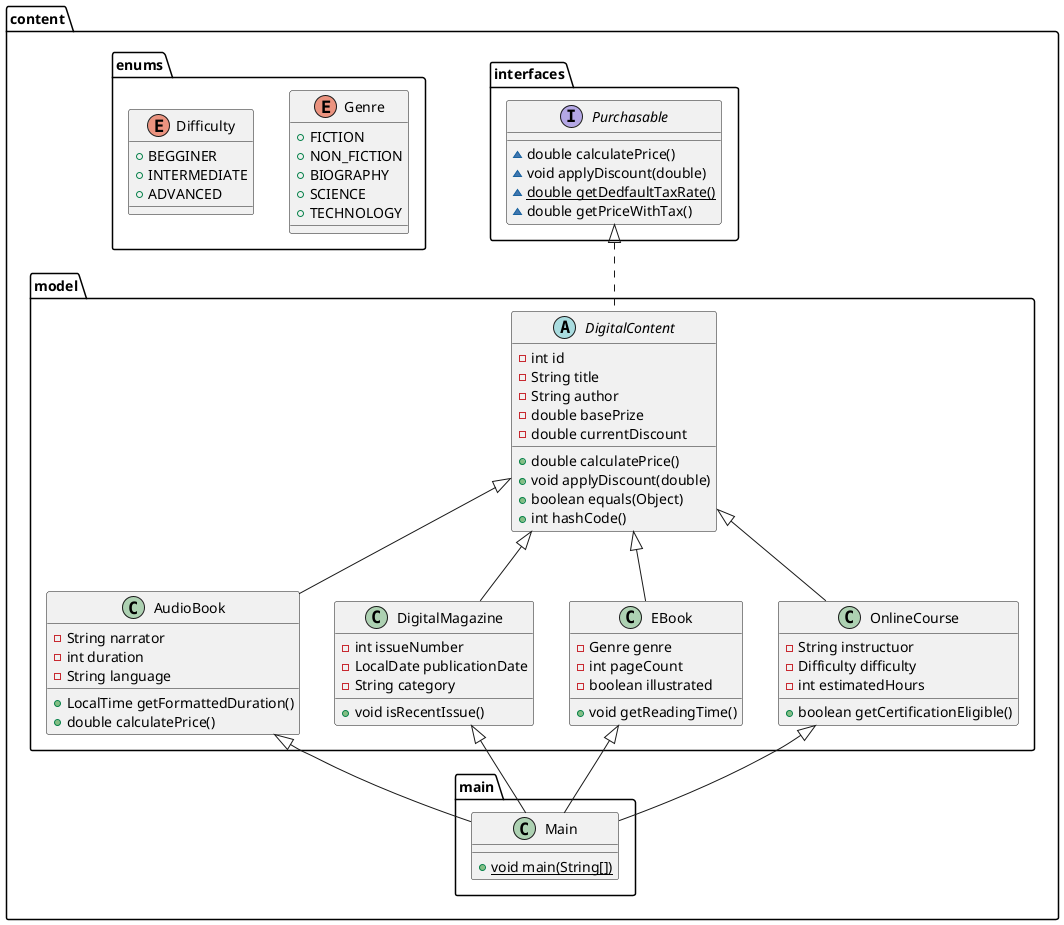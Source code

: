 @startuml
class content.model.AudioBook {
- String narrator
- int duration
- String language
+ LocalTime getFormattedDuration()
+ double calculatePrice()
}


class content.main.Main {
+ {static} void main(String[])
}

abstract class content.model.DigitalContent {
- int id
- String title
- String author
- double basePrize
- double currentDiscount
+ double calculatePrice()
+ void applyDiscount(double)
+ boolean equals(Object)
+ int hashCode()
}


interface content.interfaces.Purchasable {
~ double calculatePrice()
~ void applyDiscount(double)
~ {static} double getDedfaultTaxRate()
~ double getPriceWithTax()
}

enum content.enums.Genre {
+  FICTION
+  NON_FICTION
+  BIOGRAPHY
+  SCIENCE
+  TECHNOLOGY
}

enum content.enums.Difficulty {
+  BEGGINER
+  INTERMEDIATE
+  ADVANCED
}

class content.model.DigitalMagazine {
- int issueNumber
- LocalDate publicationDate
- String category
+ void isRecentIssue()
}


class content.model.EBook {
- Genre genre
- int pageCount
- boolean illustrated
+ void getReadingTime()
}


class content.model.OnlineCourse {
- String instructuor
- Difficulty difficulty
- int estimatedHours
+ boolean getCertificationEligible()
}




content.model.DigitalContent <|-- content.model.AudioBook
content.interfaces.Purchasable <|.. content.model.DigitalContent
content.model.DigitalContent <|-- content.model.DigitalMagazine
content.model.DigitalContent <|-- content.model.EBook
content.model.DigitalContent <|-- content.model.OnlineCourse
content.model.AudioBook  <|-- content.main.Main
content.model.EBook  <|-- content.main.Main
content.model.DigitalMagazine  <|-- content.main.Main
content.model.OnlineCourse <|-- content.main.Main
@enduml
